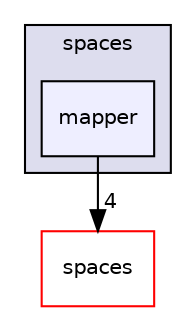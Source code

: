 digraph "mapper" {
  compound=true
  node [ fontsize="10", fontname="Helvetica"];
  edge [ labelfontsize="10", labelfontname="Helvetica"];
  subgraph clusterdir_4ffd1a13c5d71df01de237c0b18f9ccc {
    graph [ bgcolor="#ddddee", pencolor="black", label="spaces" fontname="Helvetica", fontsize="10", URL="dir_4ffd1a13c5d71df01de237c0b18f9ccc.html"]
  dir_2976840a02670776ce074c9bfc91cf52 [shape=box, label="mapper", style="filled", fillcolor="#eeeeff", pencolor="black", URL="dir_2976840a02670776ce074c9bfc91cf52.html"];
  }
  dir_43d0cc378a1b7044a9ebea179385123e [shape=box label="spaces" fillcolor="white" style="filled" color="red" URL="dir_43d0cc378a1b7044a9ebea179385123e.html"];
  dir_2976840a02670776ce074c9bfc91cf52->dir_43d0cc378a1b7044a9ebea179385123e [headlabel="4", labeldistance=1.5 headhref="dir_000020_000008.html"];
}
